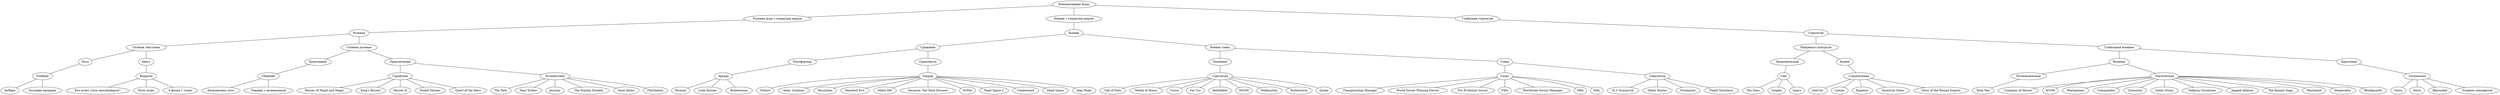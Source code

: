 graph game_map {
    //node [shape=circle];
    //нулевой уровень
    //game [label="Компьютерные игры"];

    // первый уровень
    "Компьютерные игры";

    // второй уровень
    "Ролевая игра с открытым миром";
    "Боевик с открытым миром";
    "Глобальна стратегия";

    // третий уровень, ролева игра с открытым миром
    "Ролевая";
    
    // третий уровень, боевик с открытым миром
    "Боевик";
    
    // третий уровень,глобальна стратегия
    "Стратегия";
    
    
    // четвертый уровень, ролевая
    "Сетевая текстовая";
    "Сетевая ролевая";
    
    // четвертый уровень, боевик
    "Сражения";
    "Боевая гонка";
    
    // четвертый уровень, стратегия
    "Непрямого контроля";
    "Глобальная военная";
    
    
    // пятный уровень, сетевая текстовая
    "Пазл";
    "Квест";
    
    // пятный уровень, сетевая ролевая
    "Браузерная";
    "Приключения";
    
    // пятный уровень, сражения
    "Платформер";
    "Скрытность";
    
    // пятный уровень, боевая гонка
    "Поединок";
    "Гонка";
    
    // пятный уровень, непрямого контроля
    "Экономическая";
    "Башни";
    
    // пятный уровень, глобальная военная
    "Военная";
    "Карточная";
    
    
    // шестой уровень, пазл
    "Учебная";
    
    // шестой уровень, квест
    "Вопросы";
    
    // шестой уровень, браузернаяя
    "Общение";
    
    // шестой уровень, приключения
    "Геройская";
    "Путешествия";
    
    // шестой уровень, платформер
    "Аркада";
    
    // шестой уровень, скрытность
    "Хоррор";
    
    // шестой уровень, поединок
    "Стрелялка";
    
    // шестой уровень, гонка
    "Спорт";
    "Симулятор";
    
    // шестой уровень, экономическая
    "Сим";
    
    // шестой уровень, башни
    "Строительная";
    
    // шестой уровень, военная
    "Полководческая";
    "Тактическая";
    
    // шестой уровень, карточная
    "Логическая";
    
    
    // седьмой уровень, учебная
    "Кубики";
    "Большие продажи";
    
    // седьмой уровень, вопросы
    "Кто хочет стать миллионером?";
    "Поле чудес";
    "4 фотки 1 слово";
    
    // седьмой уровень, общение
    "Бесконечное лето";
    "Рандеву с незнакомкой";
    
    // седьмой уровень, геройская
    "Heroes of Might and Magic";
    "King's Bounty";
    "Heroes II";
    "Pocket Heroes";
    "Quest of the Hero";
    
    // седьмой уровень, путешествия
    "The Path";
    "Dear Esther";
    "Journey";
    "The Stanley Parable";
    "Gone Home";
    "Fibrillation";
    
    // седьмой уровень, аркада
    "Pacman";
    "Lode Runner";
    "Bomberman";
    
    // седьмой уровень, хоррор
    "Outlast";
    "Alien: Isolation";
    "Penumbra";
    "Resident Evil";
    "Silent Hill";
    "Amnesia: The Dark Descent";
    "SOMA";
    "Dead Space 2";
    "Condemned";
    "Dead Space";
    "Alan Wake";
    
    // седьмой уровень, стрелялка
    "Call of Duty";
    "Medal of Honor";
    "Crysis";
    "Far Cry";
    "Battlefield";
    "DOOM";
    "Wolfenstein";
    "Bulletstorm";
    "Quake";
    
    // седьмой уровень, спорт
    "Championship Manager";
    "World Soccer Winning Eleven";
    "Pro Evolution Soccer";
    "FIFA";
    "Worldwide Soccer Manager";
    "NBA";
    "NHL";
    
    // седьмой уровень, симулятор
    "IL-2 Sturmovik";
    "Silent Hunter";
    "Freelancer";
    "Flight Simulator";
    
    // седьмой уровень, сим
    "The Sims";
    "Singles";
    "Sparo";
    
    
    // седьмой уровень, строительная
    "SimCity";
    "Caesar";
    "Emperor";
    "Immortal Cities";
    "Glory of the Roman Empire";
    
    // седьмой уровень, полководческая
    "Total War";
    
    // седьмой уровень, тактическая
    "Company of Heroes";
    "XCOM";
    "Warhammer";
    "Commandos";
    "Transistor";
    "Silent Storm";
    "Valkyria Chronicles";
    "Jagged Alliance";
    "The Banner Saga";
    "Wasteland";
    "Desperados";
    "Blackguards";
    
    // седьмой уровень, логическая
    "Chess";
    "Tetris";
    "Bejeweled";
    "Планета самоцветов";



//////////////////////////////////////////////////////////////////////////
//     //построение графа
    "Компьютерные игры" -- "Ролевая игра с открытым миром";
    "Компьютерные игры" -- "Боевик с открытым миром";
    "Компьютерные игры" -- "Глобальна стратегия";
    
    "Ролевая игра с открытым миром" -- "Ролевая";
    "Боевик с открытым миром" -- "Боевик";
    "Глобальна стратегия" -- "Стратегия";
    
    "Ролевая" -- "Сетевая текстовая";
    "Ролевая" -- "Сетевая ролевая";
    
    "Боевик" -- "Сражения";
    "Боевик" -- "Боевая гонка";
    
    "Стратегия" -- "Непрямого контроля";
    "Стратегия" -- "Глобальная военная";
    
    "Сетевая текстовая" -- "Пазл";
    "Сетевая текстовая" -- "Квест";
    
    "Сетевая ролевая" -- "Браузерная";
    "Сетевая ролевая" -- "Приключения";
    
    "Сражения" -- "Платформер";
    "Сражения" -- "Скрытность";
    
    "Боевая гонка" -- "Поединок";
    "Боевая гонка" -- "Гонка";
    
    "Непрямого контроля" -- "Экономическая";
    "Непрямого контроля" -- "Башни";
    
    "Глобальная военная" -- "Военная";
    "Глобальная военная" -- "Карточная";
    
    
    "Пазл" -- "Учебная";
    
    "Квест" -- "Вопросы";
    
    "Браузерная" -- "Общение";
    
    "Приключения" -- "Геройская";
    "Приключения" -- "Путешествия";

    "Платформер" -- "Аркада";
    
    "Скрытность" -- "Хоррор";
    
    "Поединок" -- "Стрелялка";
    
    "Гонка" -- "Спорт";
    "Гонка" -- "Симулятор";
    
    "Экономическая" -- "Сим";
    
    "Башни" -- "Строительная";
    
    "Военная" -- "Полководческая";
    "Военная" -- "Тактическая";
    
    "Карточная" -- "Логическая";
    
    
    "Учебная" -- "Кубики";
    "Учебная" -- "Большие продажи";
    
    "Вопросы" -- "Кто хочет стать миллионером?";
    "Вопросы" -- "Поле чудес";
    "Вопросы" -- "4 фотки 1 слово";
    
    "Общение" -- "Бесконечное лето";
    "Общение" -- "Рандеву с незнакомкой";
    
    "Геройская" -- "Heroes of Might and Magic";
    "Геройская" -- "King's Bounty";
    "Геройская" -- "Heroes II";
    "Геройская" -- "Pocket Heroes";
    "Геройская" -- "Quest of the Hero";

    "Путешествия" -- "The Path";
    "Путешествия" -- "Dear Esther";
    "Путешествия" -- "Journey";
    "Путешествия" -- "The Stanley Parable";
    "Путешествия" -- "Gone Home";
    "Путешествия" -- "Fibrillation";
    
    "Аркада" -- "Pacman";
    "Аркада" -- "Lode Runner";
    "Аркада" -- "Bomberman";
    
    "Хоррор" -- "Outlast";
    "Хоррор" -- "Alien: Isolation";
    "Хоррор" -- "Penumbra";
    "Хоррор" -- "Resident Evil";
    "Хоррор" -- "Silent Hill";
    "Хоррор" -- "Amnesia: The Dark Descent";
    "Хоррор" -- "SOMA";
    "Хоррор" -- "Dead Space 2";
    "Хоррор" -- "Condemned";
    "Хоррор" -- "Dead Space";
    "Хоррор" -- "Alan Wake";
    
    "Стрелялка" -- "Call of Duty";
    "Стрелялка" -- "Medal of Honor";
    "Стрелялка" -- "Crysis";
    "Стрелялка" -- "Far Cry";
    "Стрелялка" -- "Battlefield";
    "Стрелялка" -- "DOOM";
    "Стрелялка" -- "Wolfenstein";
    "Стрелялка" -- "Bulletstorm";
    "Стрелялка" -- "Quake";
    
    "Спорт" -- "Championship Manager";
    "Спорт" -- "World Soccer Winning Eleven";
    "Спорт" -- "Pro Evolution Soccer";
    "Спорт" -- "FIFA";
    "Спорт" -- "Worldwide Soccer Manager";
    "Спорт" -- "NBA";
    "Спорт" -- "NHL";
    
    "Симулятор" -- "IL-2 Sturmovik";
    "Симулятор" -- "Silent Hunter";
    "Симулятор" -- "Freelancer";
    "Симулятор" -- "Flight Simulator";
    
    "Сим" -- "The Sims";
    "Сим" -- "Singles";
    "Сим" -- "Sparo";
    
    "Строительная" -- "SimCity";
    "Строительная" -- "Caesar";
    "Строительная" -- "Emperor";
    "Строительная" -- "Immortal Cities";
    "Строительная" -- "Glory of the Roman Empire";
    
    "Полководческая" -- "Total War";
    
    "Тактическая" -- "Company of Heroes";
    "Тактическая" -- "XCOM";
    "Тактическая" -- "Warhammer";
    "Тактическая" -- "Commandos";
    "Тактическая" -- "Transistor";
    "Тактическая" -- "Silent Storm";
    "Тактическая" -- "Valkyria Chronicles";
    "Тактическая" -- "Jagged Alliance";
    "Тактическая" -- "The Banner Saga";
    "Тактическая" -- "Wasteland";
    "Тактическая" -- "Desperados";
    "Тактическая" -- "Blackguards";
    
    "Логическая" -- "Chess";
    "Логическая" -- "Tetris";
    "Логическая" -- "Bejeweled";
    "Логическая" -- "Планета самоцветов";
}